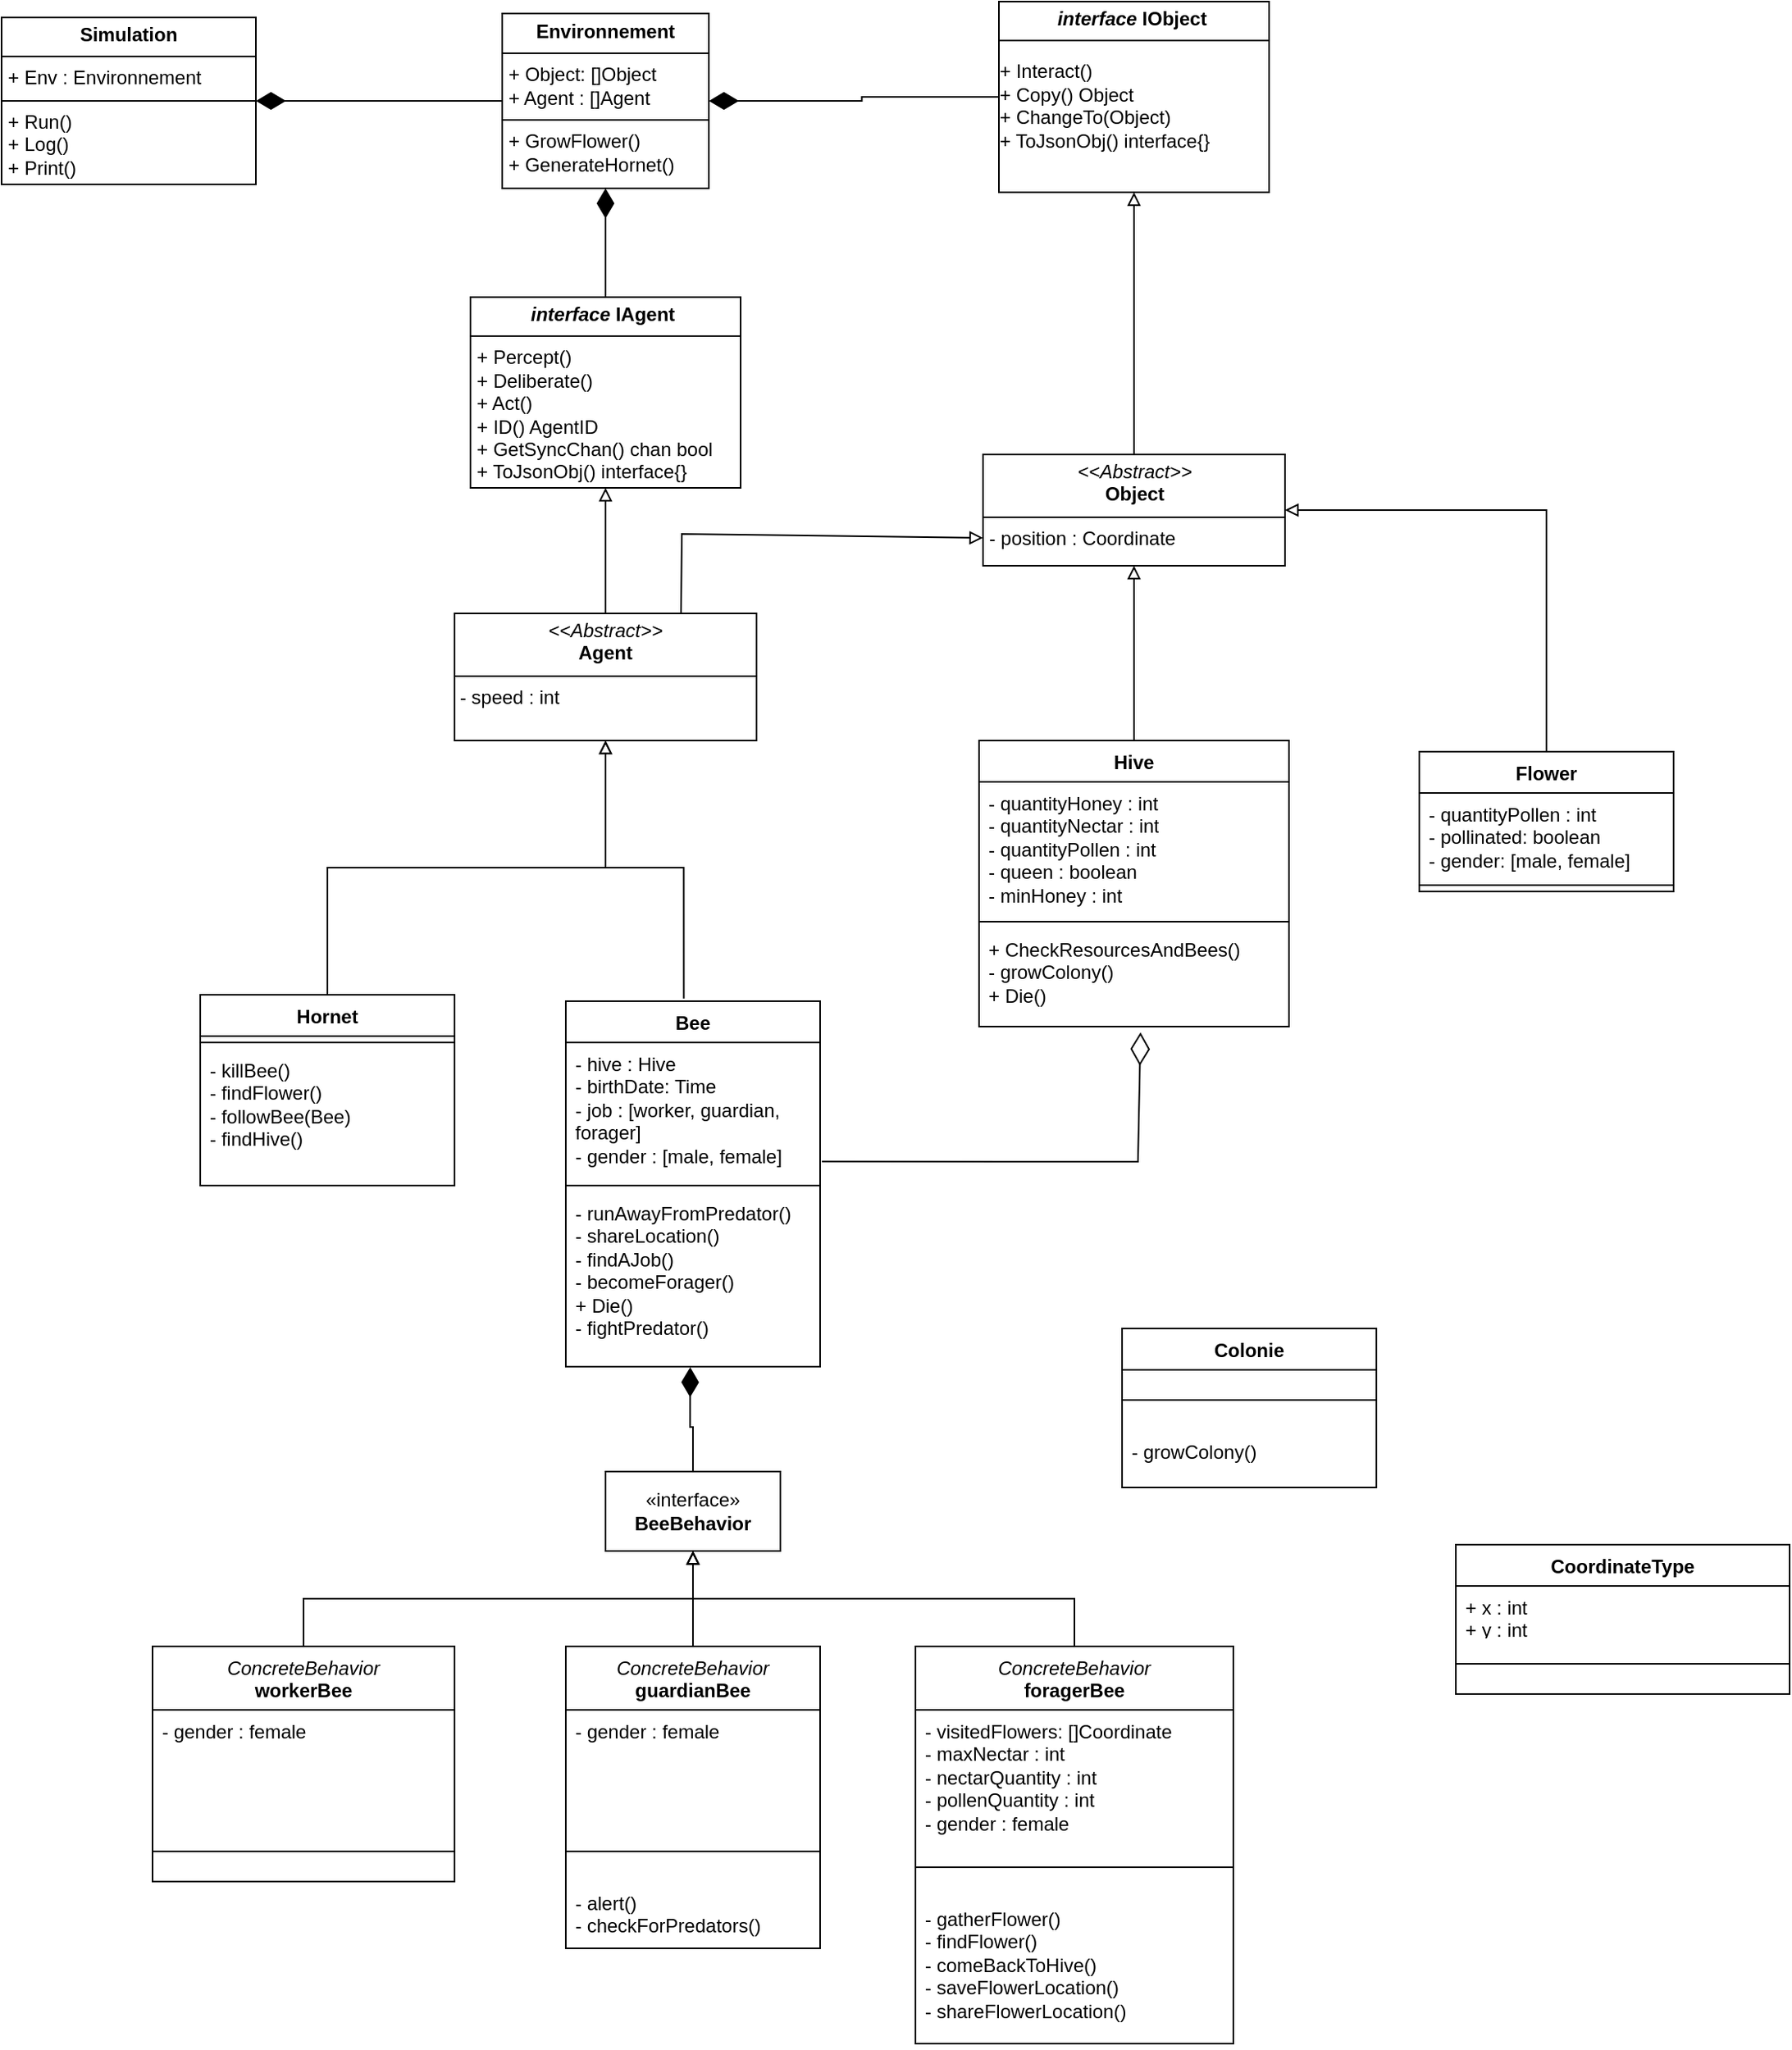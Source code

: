 <mxfile>
    <diagram name="Page-1" id="HGpFZIgrX5HXIKhn64qT">
        <mxGraphModel dx="494" dy="264" grid="1" gridSize="10" guides="1" tooltips="1" connect="1" arrows="1" fold="1" page="1" pageScale="1" pageWidth="827" pageHeight="1169" math="0" shadow="0">
            <root>
                <mxCell id="0"/>
                <mxCell id="1" parent="0"/>
                <mxCell id="73OWAqlcFQXWZOg_Nexa-3" value="&lt;p style=&quot;margin:0px;margin-top:4px;text-align:center;&quot;&gt;&lt;b&gt;&lt;i&gt;interface&lt;/i&gt; IAgent&amp;nbsp;&lt;/b&gt;&lt;/p&gt;&lt;hr size=&quot;1&quot; style=&quot;border-style:solid;&quot;&gt;&lt;p style=&quot;margin:0px;margin-left:4px;&quot;&gt;&lt;/p&gt;&lt;p style=&quot;margin:0px;margin-left:4px;&quot;&gt;+ Percept()&lt;/p&gt;&lt;p style=&quot;margin:0px;margin-left:4px;&quot;&gt;+ Deliberate()&lt;/p&gt;&lt;p style=&quot;margin:0px;margin-left:4px;&quot;&gt;+ Act()&lt;/p&gt;&lt;p style=&quot;margin:0px;margin-left:4px;&quot;&gt;+ ID() AgentID&lt;/p&gt;&lt;p style=&quot;margin:0px;margin-left:4px;&quot;&gt;&lt;span class=&quot;&quot;&gt;+ GetSyncChan() &lt;/span&gt;&lt;span class=&quot;hljs-keyword&quot;&gt;chan&lt;/span&gt;&lt;span class=&quot;&quot;&gt; &lt;/span&gt;&lt;span class=&quot;hljs-type&quot;&gt;bool&lt;/span&gt;&lt;/p&gt;&lt;p style=&quot;margin:0px;margin-left:4px;&quot;&gt;&lt;span class=&quot;&quot;&gt;+ ToJsonObj() &lt;/span&gt;&lt;span class=&quot;hljs-keyword&quot;&gt;interface&lt;/span&gt;&lt;span class=&quot;&quot;&gt;{}&lt;/span&gt;&lt;/p&gt;" style="verticalAlign=top;align=left;overflow=fill;html=1;whiteSpace=wrap;" parent="1" vertex="1">
                    <mxGeometry x="370" y="211" width="170" height="120" as="geometry"/>
                </mxCell>
                <mxCell id="73OWAqlcFQXWZOg_Nexa-19" style="edgeStyle=orthogonalEdgeStyle;rounded=0;orthogonalLoop=1;jettySize=auto;html=1;exitX=0.464;exitY=-0.007;exitDx=0;exitDy=0;entryX=0.5;entryY=1;entryDx=0;entryDy=0;endArrow=block;endFill=0;exitPerimeter=0;" parent="1" source="26" target="73OWAqlcFQXWZOg_Nexa-18" edge="1">
                    <mxGeometry relative="1" as="geometry">
                        <Array as="points">
                            <mxPoint x="504" y="570"/>
                            <mxPoint x="455" y="570"/>
                        </Array>
                        <mxPoint x="510" y="640" as="sourcePoint"/>
                    </mxGeometry>
                </mxCell>
                <mxCell id="8" style="edgeStyle=none;html=1;strokeWidth=1;endArrow=diamondThin;endFill=0;endSize=18;strokeColor=default;rounded=0;entryX=0.521;entryY=1.059;entryDx=0;entryDy=0;entryPerimeter=0;exitX=1.007;exitY=0.871;exitDx=0;exitDy=0;exitPerimeter=0;" parent="1" source="29" target="73OWAqlcFQXWZOg_Nexa-42" edge="1">
                    <mxGeometry relative="1" as="geometry">
                        <Array as="points">
                            <mxPoint x="790" y="755"/>
                        </Array>
                        <mxPoint x="590" y="746" as="sourcePoint"/>
                    </mxGeometry>
                </mxCell>
                <mxCell id="73OWAqlcFQXWZOg_Nexa-20" value="" style="edgeStyle=orthogonalEdgeStyle;rounded=0;orthogonalLoop=1;jettySize=auto;html=1;endArrow=block;endFill=0;" parent="1" source="73OWAqlcFQXWZOg_Nexa-12" target="73OWAqlcFQXWZOg_Nexa-18" edge="1">
                    <mxGeometry relative="1" as="geometry"/>
                </mxCell>
                <mxCell id="73OWAqlcFQXWZOg_Nexa-12" value="Hornet" style="swimlane;fontStyle=1;align=center;verticalAlign=top;childLayout=stackLayout;horizontal=1;startSize=26;horizontalStack=0;resizeParent=1;resizeParentMax=0;resizeLast=0;collapsible=1;marginBottom=0;whiteSpace=wrap;html=1;" parent="1" vertex="1">
                    <mxGeometry x="200" y="650" width="160" height="120" as="geometry"/>
                </mxCell>
                <mxCell id="73OWAqlcFQXWZOg_Nexa-14" value="" style="line;strokeWidth=1;fillColor=none;align=left;verticalAlign=middle;spacingTop=-1;spacingLeft=3;spacingRight=3;rotatable=0;labelPosition=right;points=[];portConstraint=eastwest;strokeColor=inherit;" parent="73OWAqlcFQXWZOg_Nexa-12" vertex="1">
                    <mxGeometry y="26" width="160" height="8" as="geometry"/>
                </mxCell>
                <mxCell id="73OWAqlcFQXWZOg_Nexa-15" value="&lt;div&gt;- killBee()&lt;/div&gt;&lt;div&gt;- findFlower()&lt;/div&gt;&lt;div&gt;&lt;span style=&quot;background-color: initial;&quot;&gt;- followBee(Bee)&lt;/span&gt;&lt;br&gt;&lt;/div&gt;&lt;div&gt;- findHive()&lt;/div&gt;" style="text;strokeColor=none;fillColor=none;align=left;verticalAlign=top;spacingLeft=4;spacingRight=4;overflow=hidden;rotatable=0;points=[[0,0.5],[1,0.5]];portConstraint=eastwest;whiteSpace=wrap;html=1;" parent="73OWAqlcFQXWZOg_Nexa-12" vertex="1">
                    <mxGeometry y="34" width="160" height="86" as="geometry"/>
                </mxCell>
                <mxCell id="2" style="edgeStyle=none;html=1;exitX=0.5;exitY=0;exitDx=0;exitDy=0;entryX=0.5;entryY=1;entryDx=0;entryDy=0;endArrow=block;endFill=0;" parent="1" source="73OWAqlcFQXWZOg_Nexa-18" target="73OWAqlcFQXWZOg_Nexa-3" edge="1">
                    <mxGeometry relative="1" as="geometry"/>
                </mxCell>
                <mxCell id="4" style="edgeStyle=none;html=1;exitX=0.75;exitY=0;exitDx=0;exitDy=0;entryX=0;entryY=0.75;entryDx=0;entryDy=0;endArrow=block;endFill=0;rounded=0;" parent="1" source="73OWAqlcFQXWZOg_Nexa-18" target="73OWAqlcFQXWZOg_Nexa-33" edge="1">
                    <mxGeometry relative="1" as="geometry">
                        <Array as="points">
                            <mxPoint x="503" y="360"/>
                        </Array>
                    </mxGeometry>
                </mxCell>
                <mxCell id="73OWAqlcFQXWZOg_Nexa-18" value="&lt;p style=&quot;margin:0px;margin-top:4px;text-align:center;&quot;&gt;&lt;i&gt;&amp;lt;&amp;lt;Abstract&amp;gt;&amp;gt;&lt;/i&gt;&lt;br&gt;&lt;b&gt;Agent&lt;/b&gt;&lt;/p&gt;&lt;hr size=&quot;1&quot; style=&quot;border-style:solid;&quot;&gt;&lt;div&gt;&lt;span style=&quot;background-color: initial;&quot;&gt;&amp;nbsp;- speed : int&lt;/span&gt;&lt;/div&gt;" style="verticalAlign=top;align=left;overflow=fill;html=1;whiteSpace=wrap;" parent="1" vertex="1">
                    <mxGeometry x="360" y="410" width="190" height="80" as="geometry"/>
                </mxCell>
                <mxCell id="73OWAqlcFQXWZOg_Nexa-22" value="&lt;p style=&quot;margin:0px;margin-top:4px;text-align:center;&quot;&gt;&lt;b&gt;Simulation&lt;/b&gt;&lt;/p&gt;&lt;hr size=&quot;1&quot; style=&quot;border-style:solid;&quot;&gt;&lt;p style=&quot;margin:0px;margin-left:4px;&quot;&gt;+ Env : Environnement&lt;/p&gt;&lt;hr size=&quot;1&quot; style=&quot;border-style:solid;&quot;&gt;&lt;p style=&quot;margin:0px;margin-left:4px;&quot;&gt;+ Run()&lt;/p&gt;&lt;p style=&quot;margin:0px;margin-left:4px;&quot;&gt;+ Log()&lt;/p&gt;&lt;p style=&quot;margin:0px;margin-left:4px;&quot;&gt;+ Print()&lt;/p&gt;" style="verticalAlign=top;align=left;overflow=fill;html=1;whiteSpace=wrap;" parent="1" vertex="1">
                    <mxGeometry x="75" y="35" width="160" height="105" as="geometry"/>
                </mxCell>
                <mxCell id="73OWAqlcFQXWZOg_Nexa-25" style="edgeStyle=orthogonalEdgeStyle;rounded=0;orthogonalLoop=1;jettySize=auto;html=1;exitX=0;exitY=0.5;exitDx=0;exitDy=0;endArrow=diamondThin;endFill=1;endSize=16;" parent="1" source="73OWAqlcFQXWZOg_Nexa-23" target="73OWAqlcFQXWZOg_Nexa-22" edge="1">
                    <mxGeometry relative="1" as="geometry"/>
                </mxCell>
                <mxCell id="73OWAqlcFQXWZOg_Nexa-23" value="&lt;p style=&quot;margin:0px;margin-top:4px;text-align:center;&quot;&gt;&lt;b&gt;Environnement&lt;/b&gt;&lt;/p&gt;&lt;hr size=&quot;1&quot; style=&quot;border-style:solid;&quot;&gt;&lt;p style=&quot;margin:0px;margin-left:4px;&quot;&gt;+ Object: []Object&lt;/p&gt;&lt;p style=&quot;margin:0px;margin-left:4px;&quot;&gt;+ Agent : []Agent&lt;/p&gt;&lt;hr size=&quot;1&quot; style=&quot;border-style:solid;&quot;&gt;&lt;p style=&quot;margin:0px;margin-left:4px;&quot;&gt;+ GrowFlower()&lt;/p&gt;&lt;p style=&quot;margin:0px;margin-left:4px;&quot;&gt;+ GenerateHornet()&lt;/p&gt;" style="verticalAlign=top;align=left;overflow=fill;html=1;whiteSpace=wrap;" parent="1" vertex="1">
                    <mxGeometry x="390" y="32.5" width="130" height="110" as="geometry"/>
                </mxCell>
                <mxCell id="73OWAqlcFQXWZOg_Nexa-28" value="&lt;p style=&quot;margin:0px;margin-top:4px;text-align:center;&quot;&gt;&lt;b&gt;&lt;font face=&quot;Helvetica&quot;&gt;&lt;i&gt;interface&lt;/i&gt; IObject&amp;nbsp;&lt;/font&gt;&lt;/b&gt;&lt;/p&gt;&lt;hr size=&quot;1&quot; style=&quot;border-style:solid;&quot;&gt;&lt;p style=&quot;margin:0px;margin-left:4px;&quot;&gt;&lt;/p&gt;&lt;pre lang=&quot;go&quot; class=&quot;code highlight&quot;&gt;&lt;font face=&quot;Helvetica&quot;&gt;&lt;span class=&quot;&quot;&gt;+ Interact()&lt;/span&gt;&lt;br&gt;&lt;span class=&quot;&quot;&gt;+ Copy() Object&lt;/span&gt;&lt;br&gt;&lt;span class=&quot;&quot;&gt;+ ChangeTo(Object)&lt;/span&gt;&lt;br&gt;&lt;span class=&quot;&quot;&gt;+ ToJsonObj() &lt;/span&gt;&lt;span class=&quot;hljs-keyword&quot;&gt;interface&lt;/span&gt;&lt;span class=&quot;&quot;&gt;{}&lt;/span&gt;&lt;/font&gt;&lt;/pre&gt;" style="verticalAlign=top;align=left;overflow=fill;html=1;whiteSpace=wrap;" parent="1" vertex="1">
                    <mxGeometry x="702.5" y="25" width="170" height="120" as="geometry"/>
                </mxCell>
                <mxCell id="6" style="edgeStyle=none;html=1;exitX=0.5;exitY=0;exitDx=0;exitDy=0;strokeWidth=1;endArrow=block;endFill=0;endSize=6;entryX=0.5;entryY=1;entryDx=0;entryDy=0;" parent="1" source="73OWAqlcFQXWZOg_Nexa-33" target="73OWAqlcFQXWZOg_Nexa-28" edge="1">
                    <mxGeometry relative="1" as="geometry">
                        <mxPoint x="712.5" y="190" as="targetPoint"/>
                    </mxGeometry>
                </mxCell>
                <mxCell id="73OWAqlcFQXWZOg_Nexa-33" value="&lt;p style=&quot;margin:0px;margin-top:4px;text-align:center;&quot;&gt;&lt;i&gt;&amp;lt;&amp;lt;Abstract&amp;gt;&amp;gt;&lt;/i&gt;&lt;br&gt;&lt;b&gt;Object&lt;/b&gt;&lt;/p&gt;&lt;hr size=&quot;1&quot; style=&quot;border-style:solid;&quot;&gt;&lt;div&gt;&amp;nbsp;- position : Coordinate&lt;/div&gt;" style="verticalAlign=top;align=left;overflow=fill;html=1;whiteSpace=wrap;" parent="1" vertex="1">
                    <mxGeometry x="692.5" y="310" width="190" height="70" as="geometry"/>
                </mxCell>
                <mxCell id="73OWAqlcFQXWZOg_Nexa-34" style="edgeStyle=orthogonalEdgeStyle;rounded=0;orthogonalLoop=1;jettySize=auto;html=1;endArrow=diamondThin;endFill=1;endSize=16;entryX=1;entryY=0.5;entryDx=0;entryDy=0;exitX=0;exitY=0.5;exitDx=0;exitDy=0;" parent="1" source="73OWAqlcFQXWZOg_Nexa-28" target="73OWAqlcFQXWZOg_Nexa-23" edge="1">
                    <mxGeometry relative="1" as="geometry">
                        <mxPoint x="790" y="85" as="sourcePoint"/>
                        <mxPoint x="530" y="84.5" as="targetPoint"/>
                    </mxGeometry>
                </mxCell>
                <mxCell id="73OWAqlcFQXWZOg_Nexa-49" style="edgeStyle=orthogonalEdgeStyle;rounded=0;orthogonalLoop=1;jettySize=auto;html=1;exitX=0.5;exitY=0;exitDx=0;exitDy=0;entryX=1;entryY=0.5;entryDx=0;entryDy=0;endArrow=block;endFill=0;" parent="1" source="73OWAqlcFQXWZOg_Nexa-35" target="73OWAqlcFQXWZOg_Nexa-33" edge="1">
                    <mxGeometry relative="1" as="geometry">
                        <mxPoint x="992.5" y="280" as="targetPoint"/>
                    </mxGeometry>
                </mxCell>
                <mxCell id="73OWAqlcFQXWZOg_Nexa-35" value="Flower" style="swimlane;fontStyle=1;align=center;verticalAlign=top;childLayout=stackLayout;horizontal=1;startSize=26;horizontalStack=0;resizeParent=1;resizeParentMax=0;resizeLast=0;collapsible=1;marginBottom=0;whiteSpace=wrap;html=1;" parent="1" vertex="1">
                    <mxGeometry x="967" y="497" width="160" height="88" as="geometry"/>
                </mxCell>
                <mxCell id="73OWAqlcFQXWZOg_Nexa-36" value="- quantityPollen : int&lt;br&gt;- pollinated: boolean&lt;br&gt;- gender: [male, female]" style="text;strokeColor=none;fillColor=none;align=left;verticalAlign=top;spacingLeft=4;spacingRight=4;overflow=hidden;rotatable=0;points=[[0,0.5],[1,0.5]];portConstraint=eastwest;whiteSpace=wrap;html=1;" parent="73OWAqlcFQXWZOg_Nexa-35" vertex="1">
                    <mxGeometry y="26" width="160" height="54" as="geometry"/>
                </mxCell>
                <mxCell id="73OWAqlcFQXWZOg_Nexa-37" value="" style="line;strokeWidth=1;fillColor=none;align=left;verticalAlign=middle;spacingTop=-1;spacingLeft=3;spacingRight=3;rotatable=0;labelPosition=right;points=[];portConstraint=eastwest;strokeColor=inherit;" parent="73OWAqlcFQXWZOg_Nexa-35" vertex="1">
                    <mxGeometry y="80" width="160" height="8" as="geometry"/>
                </mxCell>
                <mxCell id="73OWAqlcFQXWZOg_Nexa-51" style="edgeStyle=orthogonalEdgeStyle;rounded=0;orthogonalLoop=1;jettySize=auto;html=1;exitX=0.5;exitY=0;exitDx=0;exitDy=0;entryX=0.5;entryY=1;entryDx=0;entryDy=0;endArrow=block;endFill=0;" parent="1" source="73OWAqlcFQXWZOg_Nexa-39" target="73OWAqlcFQXWZOg_Nexa-33" edge="1">
                    <mxGeometry relative="1" as="geometry">
                        <mxPoint x="1152.5" y="220" as="targetPoint"/>
                    </mxGeometry>
                </mxCell>
                <mxCell id="73OWAqlcFQXWZOg_Nexa-39" value="Hive" style="swimlane;fontStyle=1;align=center;verticalAlign=top;childLayout=stackLayout;horizontal=1;startSize=26;horizontalStack=0;resizeParent=1;resizeParentMax=0;resizeLast=0;collapsible=1;marginBottom=0;whiteSpace=wrap;html=1;" parent="1" vertex="1">
                    <mxGeometry x="690" y="490" width="195" height="180" as="geometry"/>
                </mxCell>
                <mxCell id="73OWAqlcFQXWZOg_Nexa-40" value="- quantityHoney : int&lt;br&gt;- quantityNectar : int&lt;br&gt;- quantityPollen : int&lt;br&gt;- queen : boolean&lt;br&gt;- minHoney : int" style="text;strokeColor=none;fillColor=none;align=left;verticalAlign=top;spacingLeft=4;spacingRight=4;overflow=hidden;rotatable=0;points=[[0,0.5],[1,0.5]];portConstraint=eastwest;whiteSpace=wrap;html=1;" parent="73OWAqlcFQXWZOg_Nexa-39" vertex="1">
                    <mxGeometry y="26" width="195" height="84" as="geometry"/>
                </mxCell>
                <mxCell id="73OWAqlcFQXWZOg_Nexa-41" value="" style="line;strokeWidth=1;fillColor=none;align=left;verticalAlign=middle;spacingTop=-1;spacingLeft=3;spacingRight=3;rotatable=0;labelPosition=right;points=[];portConstraint=eastwest;strokeColor=inherit;" parent="73OWAqlcFQXWZOg_Nexa-39" vertex="1">
                    <mxGeometry y="110" width="195" height="8" as="geometry"/>
                </mxCell>
                <mxCell id="73OWAqlcFQXWZOg_Nexa-42" value="+ CheckResourcesAndBees()&lt;br&gt;- growColony()&lt;br&gt;+ Die()" style="text;strokeColor=none;fillColor=none;align=left;verticalAlign=top;spacingLeft=4;spacingRight=4;overflow=hidden;rotatable=0;points=[[0,0.5],[1,0.5]];portConstraint=eastwest;whiteSpace=wrap;html=1;" parent="73OWAqlcFQXWZOg_Nexa-39" vertex="1">
                    <mxGeometry y="118" width="195" height="62" as="geometry"/>
                </mxCell>
                <mxCell id="73OWAqlcFQXWZOg_Nexa-52" value="«interface»&lt;br&gt;&lt;b&gt;BeeBehavior&lt;/b&gt;" style="html=1;whiteSpace=wrap;" parent="1" vertex="1">
                    <mxGeometry x="455" y="950" width="110" height="50" as="geometry"/>
                </mxCell>
                <mxCell id="73OWAqlcFQXWZOg_Nexa-53" style="edgeStyle=orthogonalEdgeStyle;rounded=0;orthogonalLoop=1;jettySize=auto;html=1;exitX=0.5;exitY=0;exitDx=0;exitDy=0;endArrow=diamondThin;endFill=1;endSize=16;entryX=0.489;entryY=1.003;entryDx=0;entryDy=0;entryPerimeter=0;" parent="1" source="73OWAqlcFQXWZOg_Nexa-52" target="28" edge="1">
                    <mxGeometry relative="1" as="geometry">
                        <mxPoint x="509" y="870" as="targetPoint"/>
                    </mxGeometry>
                </mxCell>
                <mxCell id="73OWAqlcFQXWZOg_Nexa-55" style="edgeStyle=orthogonalEdgeStyle;rounded=0;orthogonalLoop=1;jettySize=auto;html=1;exitX=0.5;exitY=0;exitDx=0;exitDy=0;entryX=0.5;entryY=1;entryDx=0;entryDy=0;endArrow=block;endFill=0;" parent="1" source="20" target="73OWAqlcFQXWZOg_Nexa-52" edge="1">
                    <mxGeometry relative="1" as="geometry"/>
                </mxCell>
                <mxCell id="73OWAqlcFQXWZOg_Nexa-57" style="edgeStyle=orthogonalEdgeStyle;rounded=0;orthogonalLoop=1;jettySize=auto;html=1;exitX=0.5;exitY=0;exitDx=0;exitDy=0;endArrow=block;endFill=0;" parent="1" source="22" edge="1" target="73OWAqlcFQXWZOg_Nexa-52">
                    <mxGeometry relative="1" as="geometry">
                        <mxPoint x="510" y="1000" as="targetPoint"/>
                    </mxGeometry>
                </mxCell>
                <mxCell id="5" style="edgeStyle=orthogonalEdgeStyle;rounded=0;orthogonalLoop=1;jettySize=auto;html=1;exitX=0.5;exitY=0;exitDx=0;exitDy=0;endArrow=diamondThin;endFill=1;endSize=16;entryX=0.5;entryY=1;entryDx=0;entryDy=0;" parent="1" source="73OWAqlcFQXWZOg_Nexa-3" target="73OWAqlcFQXWZOg_Nexa-23" edge="1">
                    <mxGeometry relative="1" as="geometry">
                        <mxPoint x="830" y="95" as="sourcePoint"/>
                        <mxPoint x="530" y="95" as="targetPoint"/>
                    </mxGeometry>
                </mxCell>
                <mxCell id="9" value="Colonie" style="swimlane;fontStyle=1;align=center;verticalAlign=top;childLayout=stackLayout;horizontal=1;startSize=26;horizontalStack=0;resizeParent=1;resizeParentMax=0;resizeLast=0;collapsible=1;marginBottom=0;whiteSpace=wrap;html=1;" parent="1" vertex="1">
                    <mxGeometry x="780" y="860" width="160" height="100" as="geometry"/>
                </mxCell>
                <mxCell id="11" value="" style="line;strokeWidth=1;fillColor=none;align=left;verticalAlign=middle;spacingTop=-1;spacingLeft=3;spacingRight=3;rotatable=0;labelPosition=right;points=[];portConstraint=eastwest;strokeColor=inherit;" parent="9" vertex="1">
                    <mxGeometry y="26" width="160" height="38" as="geometry"/>
                </mxCell>
                <mxCell id="41" value="- growColony()&lt;br&gt;" style="text;strokeColor=none;fillColor=none;align=left;verticalAlign=top;spacingLeft=4;spacingRight=4;overflow=hidden;rotatable=0;points=[[0,0.5],[1,0.5]];portConstraint=eastwest;whiteSpace=wrap;html=1;" vertex="1" parent="9">
                    <mxGeometry y="64" width="160" height="36" as="geometry"/>
                </mxCell>
                <mxCell id="14" style="edgeStyle=orthogonalEdgeStyle;rounded=0;orthogonalLoop=1;jettySize=auto;html=1;exitX=0.5;exitY=0;exitDx=0;exitDy=0;entryX=0.5;entryY=1;entryDx=0;entryDy=0;endArrow=block;endFill=0;" parent="1" source="24" target="73OWAqlcFQXWZOg_Nexa-52" edge="1">
                    <mxGeometry relative="1" as="geometry">
                        <mxPoint x="520" y="1010.0" as="targetPoint"/>
                        <mxPoint x="585" y="1070.0" as="sourcePoint"/>
                    </mxGeometry>
                </mxCell>
                <mxCell id="20" value="&lt;i style=&quot;font-weight: 400;&quot;&gt;ConcreteBehavior&lt;/i&gt;&lt;div style=&quot;&quot;&gt;workerBee&lt;/div&gt;" style="swimlane;fontStyle=1;align=center;verticalAlign=top;childLayout=stackLayout;horizontal=1;startSize=40;horizontalStack=0;resizeParent=1;resizeParentMax=0;resizeLast=0;collapsible=1;marginBottom=0;whiteSpace=wrap;html=1;" parent="1" vertex="1">
                    <mxGeometry x="170" y="1060" width="190" height="148" as="geometry"/>
                </mxCell>
                <mxCell id="43" value="- gender : female" style="text;strokeColor=none;fillColor=none;align=left;verticalAlign=top;spacingLeft=4;spacingRight=4;overflow=hidden;rotatable=0;points=[[0,0.5],[1,0.5]];portConstraint=eastwest;whiteSpace=wrap;html=1;" vertex="1" parent="20">
                    <mxGeometry y="40" width="190" height="70" as="geometry"/>
                </mxCell>
                <mxCell id="21" value="" style="line;strokeWidth=1;fillColor=none;align=left;verticalAlign=middle;spacingTop=-1;spacingLeft=3;spacingRight=3;rotatable=0;labelPosition=right;points=[];portConstraint=eastwest;strokeColor=inherit;" parent="20" vertex="1">
                    <mxGeometry y="110" width="190" height="38" as="geometry"/>
                </mxCell>
                <mxCell id="22" value="&lt;i style=&quot;font-weight: 400;&quot;&gt;ConcreteBehavior&lt;/i&gt;&lt;div style=&quot;&quot;&gt;guardianBee&lt;/div&gt;" style="swimlane;fontStyle=1;align=center;verticalAlign=top;childLayout=stackLayout;horizontal=1;startSize=40;horizontalStack=0;resizeParent=1;resizeParentMax=0;resizeLast=0;collapsible=1;marginBottom=0;whiteSpace=wrap;html=1;" parent="1" vertex="1">
                    <mxGeometry x="430" y="1060" width="160" height="190" as="geometry"/>
                </mxCell>
                <mxCell id="42" value="- gender : female" style="text;strokeColor=none;fillColor=none;align=left;verticalAlign=top;spacingLeft=4;spacingRight=4;overflow=hidden;rotatable=0;points=[[0,0.5],[1,0.5]];portConstraint=eastwest;whiteSpace=wrap;html=1;" vertex="1" parent="22">
                    <mxGeometry y="40" width="160" height="70" as="geometry"/>
                </mxCell>
                <mxCell id="23" value="" style="line;strokeWidth=1;fillColor=none;align=left;verticalAlign=middle;spacingTop=-1;spacingLeft=3;spacingRight=3;rotatable=0;labelPosition=right;points=[];portConstraint=eastwest;strokeColor=inherit;" parent="22" vertex="1">
                    <mxGeometry y="110" width="160" height="38" as="geometry"/>
                </mxCell>
                <mxCell id="38" value="- alert&lt;span style=&quot;background-color: initial;&quot;&gt;()&lt;br&gt;- checkForPredators()&lt;br&gt;&lt;/span&gt;" style="text;strokeColor=none;fillColor=none;align=left;verticalAlign=top;spacingLeft=4;spacingRight=4;overflow=hidden;rotatable=0;points=[[0,0.5],[1,0.5]];portConstraint=eastwest;whiteSpace=wrap;html=1;" vertex="1" parent="22">
                    <mxGeometry y="148" width="160" height="42" as="geometry"/>
                </mxCell>
                <mxCell id="24" value="&lt;i style=&quot;font-weight: 400;&quot;&gt;ConcreteBehavior&lt;/i&gt;&lt;div style=&quot;&quot;&gt;foragerBee&lt;/div&gt;" style="swimlane;fontStyle=1;align=center;verticalAlign=top;childLayout=stackLayout;horizontal=1;startSize=40;horizontalStack=0;resizeParent=1;resizeParentMax=0;resizeLast=0;collapsible=1;marginBottom=0;whiteSpace=wrap;html=1;" parent="1" vertex="1">
                    <mxGeometry x="650" y="1060" width="200" height="250" as="geometry"/>
                </mxCell>
                <mxCell id="34" value="- visitedFlowers: []Coordinate&lt;br&gt;&lt;div&gt;- maxNectar : int&lt;/div&gt;&lt;div&gt;- nectarQuantity : int&lt;/div&gt;&lt;div&gt;- pollenQuantity : int&lt;/div&gt;&lt;div&gt;- gender : female&lt;/div&gt;" style="text;strokeColor=none;fillColor=none;align=left;verticalAlign=top;spacingLeft=4;spacingRight=4;overflow=hidden;rotatable=0;points=[[0,0.5],[1,0.5]];portConstraint=eastwest;whiteSpace=wrap;html=1;" vertex="1" parent="24">
                    <mxGeometry y="40" width="200" height="80" as="geometry"/>
                </mxCell>
                <mxCell id="25" value="" style="line;strokeWidth=1;fillColor=none;align=left;verticalAlign=middle;spacingTop=-1;spacingLeft=3;spacingRight=3;rotatable=0;labelPosition=right;points=[];portConstraint=eastwest;strokeColor=inherit;" parent="24" vertex="1">
                    <mxGeometry y="120" width="200" height="38" as="geometry"/>
                </mxCell>
                <mxCell id="32" value="- gatherFlower()&lt;div&gt;- findFlower()&lt;/div&gt;&lt;div&gt;- comeBackToHive()&lt;/div&gt;&lt;div&gt;- saveFlowerLocation()&lt;/div&gt;&lt;div&gt;- shareFlowerLocation()&lt;/div&gt;" style="text;strokeColor=none;fillColor=none;align=left;verticalAlign=top;spacingLeft=4;spacingRight=4;overflow=hidden;rotatable=0;points=[[0,0.5],[1,0.5]];portConstraint=eastwest;whiteSpace=wrap;html=1;" vertex="1" parent="24">
                    <mxGeometry y="158" width="200" height="92" as="geometry"/>
                </mxCell>
                <mxCell id="26" value="Bee" style="swimlane;fontStyle=1;align=center;verticalAlign=top;childLayout=stackLayout;horizontal=1;startSize=26;horizontalStack=0;resizeParent=1;resizeParentMax=0;resizeLast=0;collapsible=1;marginBottom=0;whiteSpace=wrap;html=1;" vertex="1" parent="1">
                    <mxGeometry x="430" y="654" width="160" height="230" as="geometry"/>
                </mxCell>
                <mxCell id="29" value="&lt;div&gt;- hive : Hive&lt;br&gt;&lt;/div&gt;&lt;div&gt;- birthDate: Time&lt;/div&gt;&lt;div&gt;&lt;span style=&quot;background-color: initial;&quot;&gt;- job : [worker, guardian, forager]&lt;/span&gt;&lt;br&gt;&lt;/div&gt;&lt;div&gt;&lt;span style=&quot;background-color: initial;&quot;&gt;- gender : [male, female]&lt;/span&gt;&lt;/div&gt;" style="text;strokeColor=none;fillColor=none;align=left;verticalAlign=top;spacingLeft=4;spacingRight=4;overflow=hidden;rotatable=0;points=[[0,0.5],[1,0.5]];portConstraint=eastwest;whiteSpace=wrap;html=1;" vertex="1" parent="26">
                    <mxGeometry y="26" width="160" height="86" as="geometry"/>
                </mxCell>
                <mxCell id="27" value="" style="line;strokeWidth=1;fillColor=none;align=left;verticalAlign=middle;spacingTop=-1;spacingLeft=3;spacingRight=3;rotatable=0;labelPosition=right;points=[];portConstraint=eastwest;strokeColor=inherit;" vertex="1" parent="26">
                    <mxGeometry y="112" width="160" height="8" as="geometry"/>
                </mxCell>
                <mxCell id="28" value="&lt;span style=&quot;background-color: initial;&quot;&gt;- runAwayFromPredator()&lt;/span&gt;&lt;br&gt;&lt;div&gt;- shareLocation()&lt;/div&gt;&lt;div&gt;- findAJob()&lt;/div&gt;&lt;div&gt;- becomeForager()&lt;/div&gt;&lt;div&gt;+ Die()&lt;/div&gt;&lt;div&gt;- fightPredator()&lt;/div&gt;" style="text;strokeColor=none;fillColor=none;align=left;verticalAlign=top;spacingLeft=4;spacingRight=4;overflow=hidden;rotatable=0;points=[[0,0.5],[1,0.5]];portConstraint=eastwest;whiteSpace=wrap;html=1;" vertex="1" parent="26">
                    <mxGeometry y="120" width="160" height="110" as="geometry"/>
                </mxCell>
                <mxCell id="35" value="CoordinateType" style="swimlane;fontStyle=1;align=center;verticalAlign=top;childLayout=stackLayout;horizontal=1;startSize=26;horizontalStack=0;resizeParent=1;resizeParentMax=0;resizeLast=0;collapsible=1;marginBottom=0;whiteSpace=wrap;html=1;" vertex="1" parent="1">
                    <mxGeometry x="990" y="996" width="210" height="94" as="geometry"/>
                </mxCell>
                <mxCell id="37" value="+ x : int&lt;br&gt;+ y : int" style="text;strokeColor=none;fillColor=none;align=left;verticalAlign=top;spacingLeft=4;spacingRight=4;overflow=hidden;rotatable=0;points=[[0,0.5],[1,0.5]];portConstraint=eastwest;whiteSpace=wrap;html=1;" vertex="1" parent="35">
                    <mxGeometry y="26" width="210" height="30" as="geometry"/>
                </mxCell>
                <mxCell id="36" value="" style="line;strokeWidth=1;fillColor=none;align=left;verticalAlign=middle;spacingTop=-1;spacingLeft=3;spacingRight=3;rotatable=0;labelPosition=right;points=[];portConstraint=eastwest;strokeColor=inherit;" vertex="1" parent="35">
                    <mxGeometry y="56" width="210" height="38" as="geometry"/>
                </mxCell>
            </root>
        </mxGraphModel>
    </diagram>
</mxfile>